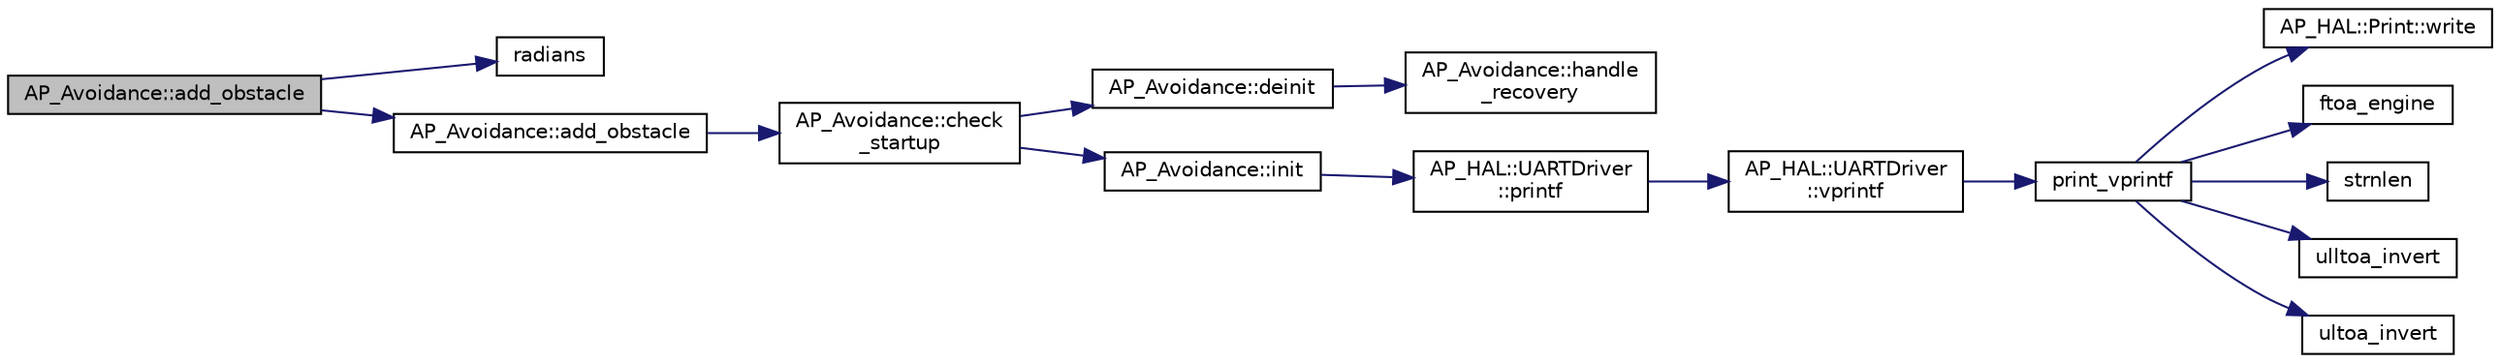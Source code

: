 digraph "AP_Avoidance::add_obstacle"
{
 // INTERACTIVE_SVG=YES
  edge [fontname="Helvetica",fontsize="10",labelfontname="Helvetica",labelfontsize="10"];
  node [fontname="Helvetica",fontsize="10",shape=record];
  rankdir="LR";
  Node1 [label="AP_Avoidance::add_obstacle",height=0.2,width=0.4,color="black", fillcolor="grey75", style="filled", fontcolor="black"];
  Node1 -> Node2 [color="midnightblue",fontsize="10",style="solid",fontname="Helvetica"];
  Node2 [label="radians",height=0.2,width=0.4,color="black", fillcolor="white", style="filled",URL="$AP__Math_8h.html#a75b14352ec1c95a8276af9a0813cfdc3"];
  Node1 -> Node3 [color="midnightblue",fontsize="10",style="solid",fontname="Helvetica"];
  Node3 [label="AP_Avoidance::add_obstacle",height=0.2,width=0.4,color="black", fillcolor="white", style="filled",URL="$classAP__Avoidance.html#a8205fe7958301bf7f039bf0ebe2ef76b"];
  Node3 -> Node4 [color="midnightblue",fontsize="10",style="solid",fontname="Helvetica"];
  Node4 [label="AP_Avoidance::check\l_startup",height=0.2,width=0.4,color="black", fillcolor="white", style="filled",URL="$classAP__Avoidance.html#a1a4ec3a6a428e1afe8eea68e3f8f1810"];
  Node4 -> Node5 [color="midnightblue",fontsize="10",style="solid",fontname="Helvetica"];
  Node5 [label="AP_Avoidance::deinit",height=0.2,width=0.4,color="black", fillcolor="white", style="filled",URL="$classAP__Avoidance.html#a5e9da69a66a17084ece8085681c8f435"];
  Node5 -> Node6 [color="midnightblue",fontsize="10",style="solid",fontname="Helvetica"];
  Node6 [label="AP_Avoidance::handle\l_recovery",height=0.2,width=0.4,color="black", fillcolor="white", style="filled",URL="$classAP__Avoidance.html#a62f68591dac6c045fdebba96eb133219"];
  Node4 -> Node7 [color="midnightblue",fontsize="10",style="solid",fontname="Helvetica"];
  Node7 [label="AP_Avoidance::init",height=0.2,width=0.4,color="black", fillcolor="white", style="filled",URL="$classAP__Avoidance.html#a1c7a0fec292be40fe3fede26a86380f8"];
  Node7 -> Node8 [color="midnightblue",fontsize="10",style="solid",fontname="Helvetica"];
  Node8 [label="AP_HAL::UARTDriver\l::printf",height=0.2,width=0.4,color="black", fillcolor="white", style="filled",URL="$classAP__HAL_1_1UARTDriver.html#a6ceedc792594e59fc7d80b39a435f027"];
  Node8 -> Node9 [color="midnightblue",fontsize="10",style="solid",fontname="Helvetica"];
  Node9 [label="AP_HAL::UARTDriver\l::vprintf",height=0.2,width=0.4,color="black", fillcolor="white", style="filled",URL="$classAP__HAL_1_1UARTDriver.html#aa8abfb6d6641299472c29ac1edde559f"];
  Node9 -> Node10 [color="midnightblue",fontsize="10",style="solid",fontname="Helvetica"];
  Node10 [label="print_vprintf",height=0.2,width=0.4,color="black", fillcolor="white", style="filled",URL="$print__vprintf_8cpp.html#a1534eaeab54696df96975b56d9f49212"];
  Node10 -> Node11 [color="midnightblue",fontsize="10",style="solid",fontname="Helvetica"];
  Node11 [label="AP_HAL::Print::write",height=0.2,width=0.4,color="black", fillcolor="white", style="filled",URL="$classAP__HAL_1_1Print.html#acc65391952a43334f8f5c9bef341f501"];
  Node10 -> Node12 [color="midnightblue",fontsize="10",style="solid",fontname="Helvetica"];
  Node12 [label="ftoa_engine",height=0.2,width=0.4,color="black", fillcolor="white", style="filled",URL="$ftoa__engine_8cpp.html#a1c28234da8f20b43c85890d4bb452947"];
  Node10 -> Node13 [color="midnightblue",fontsize="10",style="solid",fontname="Helvetica"];
  Node13 [label="strnlen",height=0.2,width=0.4,color="black", fillcolor="white", style="filled",URL="$replace_8cpp.html#a880bcc7b85a09e6254691bebd5344b51"];
  Node10 -> Node14 [color="midnightblue",fontsize="10",style="solid",fontname="Helvetica"];
  Node14 [label="ulltoa_invert",height=0.2,width=0.4,color="black", fillcolor="white", style="filled",URL="$utoa__invert_8cpp.html#a34926f552460b47c414ec4d83b32815c"];
  Node10 -> Node15 [color="midnightblue",fontsize="10",style="solid",fontname="Helvetica"];
  Node15 [label="ultoa_invert",height=0.2,width=0.4,color="black", fillcolor="white", style="filled",URL="$utoa__invert_8cpp.html#a5d99bba8e697c1e11da489d88fca8559"];
}
